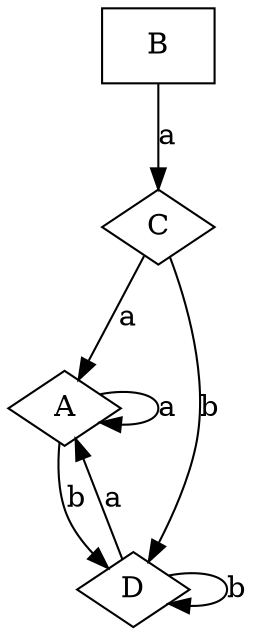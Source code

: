 digraph G {B [shape=box]A [shape=diamond]C [shape=diamond]D [shape=diamond]A ->
D [label=b]A -> A [label=a]B -> C [label=a]C -> D [label=b]C -> A [label=a]D ->
D [label=b]D -> A [label=a]}